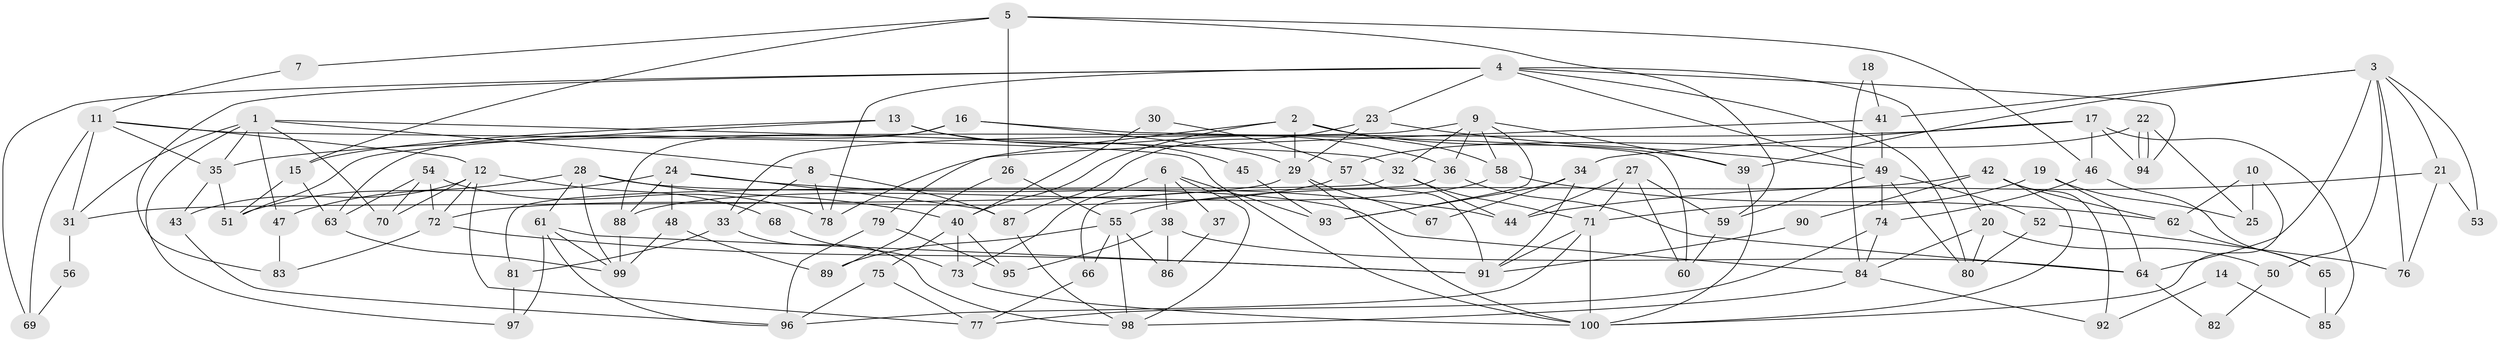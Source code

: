 // Generated by graph-tools (version 1.1) at 2025/39/02/21/25 10:39:00]
// undirected, 100 vertices, 200 edges
graph export_dot {
graph [start="1"]
  node [color=gray90,style=filled];
  1;
  2;
  3;
  4;
  5;
  6;
  7;
  8;
  9;
  10;
  11;
  12;
  13;
  14;
  15;
  16;
  17;
  18;
  19;
  20;
  21;
  22;
  23;
  24;
  25;
  26;
  27;
  28;
  29;
  30;
  31;
  32;
  33;
  34;
  35;
  36;
  37;
  38;
  39;
  40;
  41;
  42;
  43;
  44;
  45;
  46;
  47;
  48;
  49;
  50;
  51;
  52;
  53;
  54;
  55;
  56;
  57;
  58;
  59;
  60;
  61;
  62;
  63;
  64;
  65;
  66;
  67;
  68;
  69;
  70;
  71;
  72;
  73;
  74;
  75;
  76;
  77;
  78;
  79;
  80;
  81;
  82;
  83;
  84;
  85;
  86;
  87;
  88;
  89;
  90;
  91;
  92;
  93;
  94;
  95;
  96;
  97;
  98;
  99;
  100;
  1 -- 8;
  1 -- 31;
  1 -- 32;
  1 -- 35;
  1 -- 47;
  1 -- 70;
  1 -- 97;
  2 -- 40;
  2 -- 29;
  2 -- 39;
  2 -- 58;
  2 -- 79;
  3 -- 41;
  3 -- 39;
  3 -- 21;
  3 -- 50;
  3 -- 53;
  3 -- 64;
  3 -- 76;
  4 -- 80;
  4 -- 94;
  4 -- 20;
  4 -- 23;
  4 -- 49;
  4 -- 69;
  4 -- 78;
  4 -- 83;
  5 -- 59;
  5 -- 15;
  5 -- 7;
  5 -- 26;
  5 -- 46;
  6 -- 98;
  6 -- 38;
  6 -- 37;
  6 -- 73;
  6 -- 93;
  7 -- 11;
  8 -- 87;
  8 -- 78;
  8 -- 33;
  9 -- 32;
  9 -- 58;
  9 -- 33;
  9 -- 36;
  9 -- 39;
  9 -- 93;
  10 -- 100;
  10 -- 62;
  10 -- 25;
  11 -- 35;
  11 -- 100;
  11 -- 12;
  11 -- 31;
  11 -- 69;
  12 -- 77;
  12 -- 43;
  12 -- 68;
  12 -- 70;
  12 -- 72;
  13 -- 51;
  13 -- 15;
  13 -- 36;
  13 -- 45;
  14 -- 92;
  14 -- 85;
  15 -- 51;
  15 -- 63;
  16 -- 60;
  16 -- 29;
  16 -- 63;
  16 -- 88;
  17 -- 35;
  17 -- 46;
  17 -- 34;
  17 -- 85;
  17 -- 94;
  18 -- 84;
  18 -- 41;
  19 -- 25;
  19 -- 64;
  19 -- 71;
  20 -- 84;
  20 -- 50;
  20 -- 80;
  21 -- 44;
  21 -- 53;
  21 -- 76;
  22 -- 94;
  22 -- 94;
  22 -- 57;
  22 -- 25;
  23 -- 49;
  23 -- 29;
  23 -- 87;
  24 -- 47;
  24 -- 87;
  24 -- 44;
  24 -- 48;
  24 -- 88;
  26 -- 55;
  26 -- 89;
  27 -- 44;
  27 -- 71;
  27 -- 59;
  27 -- 60;
  28 -- 61;
  28 -- 99;
  28 -- 40;
  28 -- 51;
  28 -- 84;
  29 -- 100;
  29 -- 31;
  29 -- 67;
  30 -- 57;
  30 -- 40;
  31 -- 56;
  32 -- 71;
  32 -- 44;
  32 -- 81;
  33 -- 81;
  33 -- 98;
  34 -- 93;
  34 -- 67;
  34 -- 91;
  35 -- 43;
  35 -- 51;
  36 -- 64;
  36 -- 66;
  37 -- 86;
  38 -- 64;
  38 -- 95;
  38 -- 86;
  39 -- 100;
  40 -- 73;
  40 -- 75;
  40 -- 95;
  41 -- 78;
  41 -- 49;
  42 -- 100;
  42 -- 55;
  42 -- 62;
  42 -- 90;
  42 -- 92;
  43 -- 96;
  45 -- 93;
  46 -- 74;
  46 -- 65;
  47 -- 83;
  48 -- 99;
  48 -- 89;
  49 -- 52;
  49 -- 59;
  49 -- 74;
  49 -- 80;
  50 -- 82;
  52 -- 80;
  52 -- 76;
  54 -- 72;
  54 -- 70;
  54 -- 63;
  54 -- 78;
  55 -- 98;
  55 -- 89;
  55 -- 66;
  55 -- 86;
  56 -- 69;
  57 -- 91;
  57 -- 72;
  58 -- 88;
  58 -- 62;
  59 -- 60;
  61 -- 99;
  61 -- 97;
  61 -- 91;
  61 -- 96;
  62 -- 65;
  63 -- 99;
  64 -- 82;
  65 -- 85;
  66 -- 77;
  68 -- 73;
  71 -- 91;
  71 -- 96;
  71 -- 100;
  72 -- 91;
  72 -- 83;
  73 -- 100;
  74 -- 77;
  74 -- 84;
  75 -- 96;
  75 -- 77;
  79 -- 96;
  79 -- 95;
  81 -- 97;
  84 -- 92;
  84 -- 98;
  87 -- 98;
  88 -- 99;
  90 -- 91;
}
